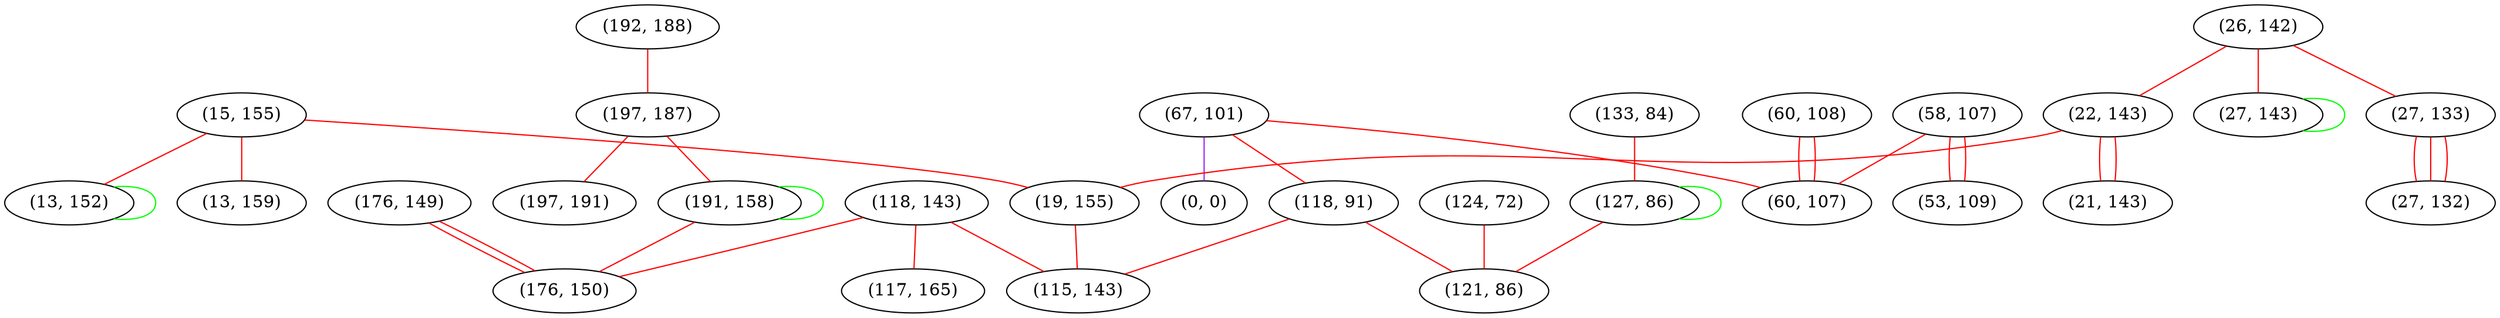 graph "" {
"(15, 155)";
"(26, 142)";
"(27, 143)";
"(192, 188)";
"(58, 107)";
"(197, 187)";
"(60, 108)";
"(197, 191)";
"(118, 143)";
"(124, 72)";
"(133, 84)";
"(176, 149)";
"(27, 133)";
"(191, 158)";
"(67, 101)";
"(0, 0)";
"(13, 152)";
"(118, 91)";
"(22, 143)";
"(176, 150)";
"(127, 86)";
"(27, 132)";
"(121, 86)";
"(53, 109)";
"(21, 143)";
"(60, 107)";
"(19, 155)";
"(115, 143)";
"(117, 165)";
"(13, 159)";
"(15, 155)" -- "(13, 159)"  [color=red, key=0, weight=1];
"(15, 155)" -- "(19, 155)"  [color=red, key=0, weight=1];
"(15, 155)" -- "(13, 152)"  [color=red, key=0, weight=1];
"(26, 142)" -- "(27, 143)"  [color=red, key=0, weight=1];
"(26, 142)" -- "(22, 143)"  [color=red, key=0, weight=1];
"(26, 142)" -- "(27, 133)"  [color=red, key=0, weight=1];
"(27, 143)" -- "(27, 143)"  [color=green, key=0, weight=2];
"(192, 188)" -- "(197, 187)"  [color=red, key=0, weight=1];
"(58, 107)" -- "(53, 109)"  [color=red, key=0, weight=1];
"(58, 107)" -- "(53, 109)"  [color=red, key=1, weight=1];
"(58, 107)" -- "(60, 107)"  [color=red, key=0, weight=1];
"(197, 187)" -- "(191, 158)"  [color=red, key=0, weight=1];
"(197, 187)" -- "(197, 191)"  [color=red, key=0, weight=1];
"(60, 108)" -- "(60, 107)"  [color=red, key=0, weight=1];
"(60, 108)" -- "(60, 107)"  [color=red, key=1, weight=1];
"(118, 143)" -- "(115, 143)"  [color=red, key=0, weight=1];
"(118, 143)" -- "(117, 165)"  [color=red, key=0, weight=1];
"(118, 143)" -- "(176, 150)"  [color=red, key=0, weight=1];
"(124, 72)" -- "(121, 86)"  [color=red, key=0, weight=1];
"(133, 84)" -- "(127, 86)"  [color=red, key=0, weight=1];
"(176, 149)" -- "(176, 150)"  [color=red, key=0, weight=1];
"(176, 149)" -- "(176, 150)"  [color=red, key=1, weight=1];
"(27, 133)" -- "(27, 132)"  [color=red, key=0, weight=1];
"(27, 133)" -- "(27, 132)"  [color=red, key=1, weight=1];
"(27, 133)" -- "(27, 132)"  [color=red, key=2, weight=1];
"(191, 158)" -- "(176, 150)"  [color=red, key=0, weight=1];
"(191, 158)" -- "(191, 158)"  [color=green, key=0, weight=2];
"(67, 101)" -- "(118, 91)"  [color=red, key=0, weight=1];
"(67, 101)" -- "(0, 0)"  [color=purple, key=0, weight=4];
"(67, 101)" -- "(60, 107)"  [color=red, key=0, weight=1];
"(13, 152)" -- "(13, 152)"  [color=green, key=0, weight=2];
"(118, 91)" -- "(115, 143)"  [color=red, key=0, weight=1];
"(118, 91)" -- "(121, 86)"  [color=red, key=0, weight=1];
"(22, 143)" -- "(21, 143)"  [color=red, key=0, weight=1];
"(22, 143)" -- "(21, 143)"  [color=red, key=1, weight=1];
"(22, 143)" -- "(19, 155)"  [color=red, key=0, weight=1];
"(127, 86)" -- "(121, 86)"  [color=red, key=0, weight=1];
"(127, 86)" -- "(127, 86)"  [color=green, key=0, weight=2];
"(19, 155)" -- "(115, 143)"  [color=red, key=0, weight=1];
}
